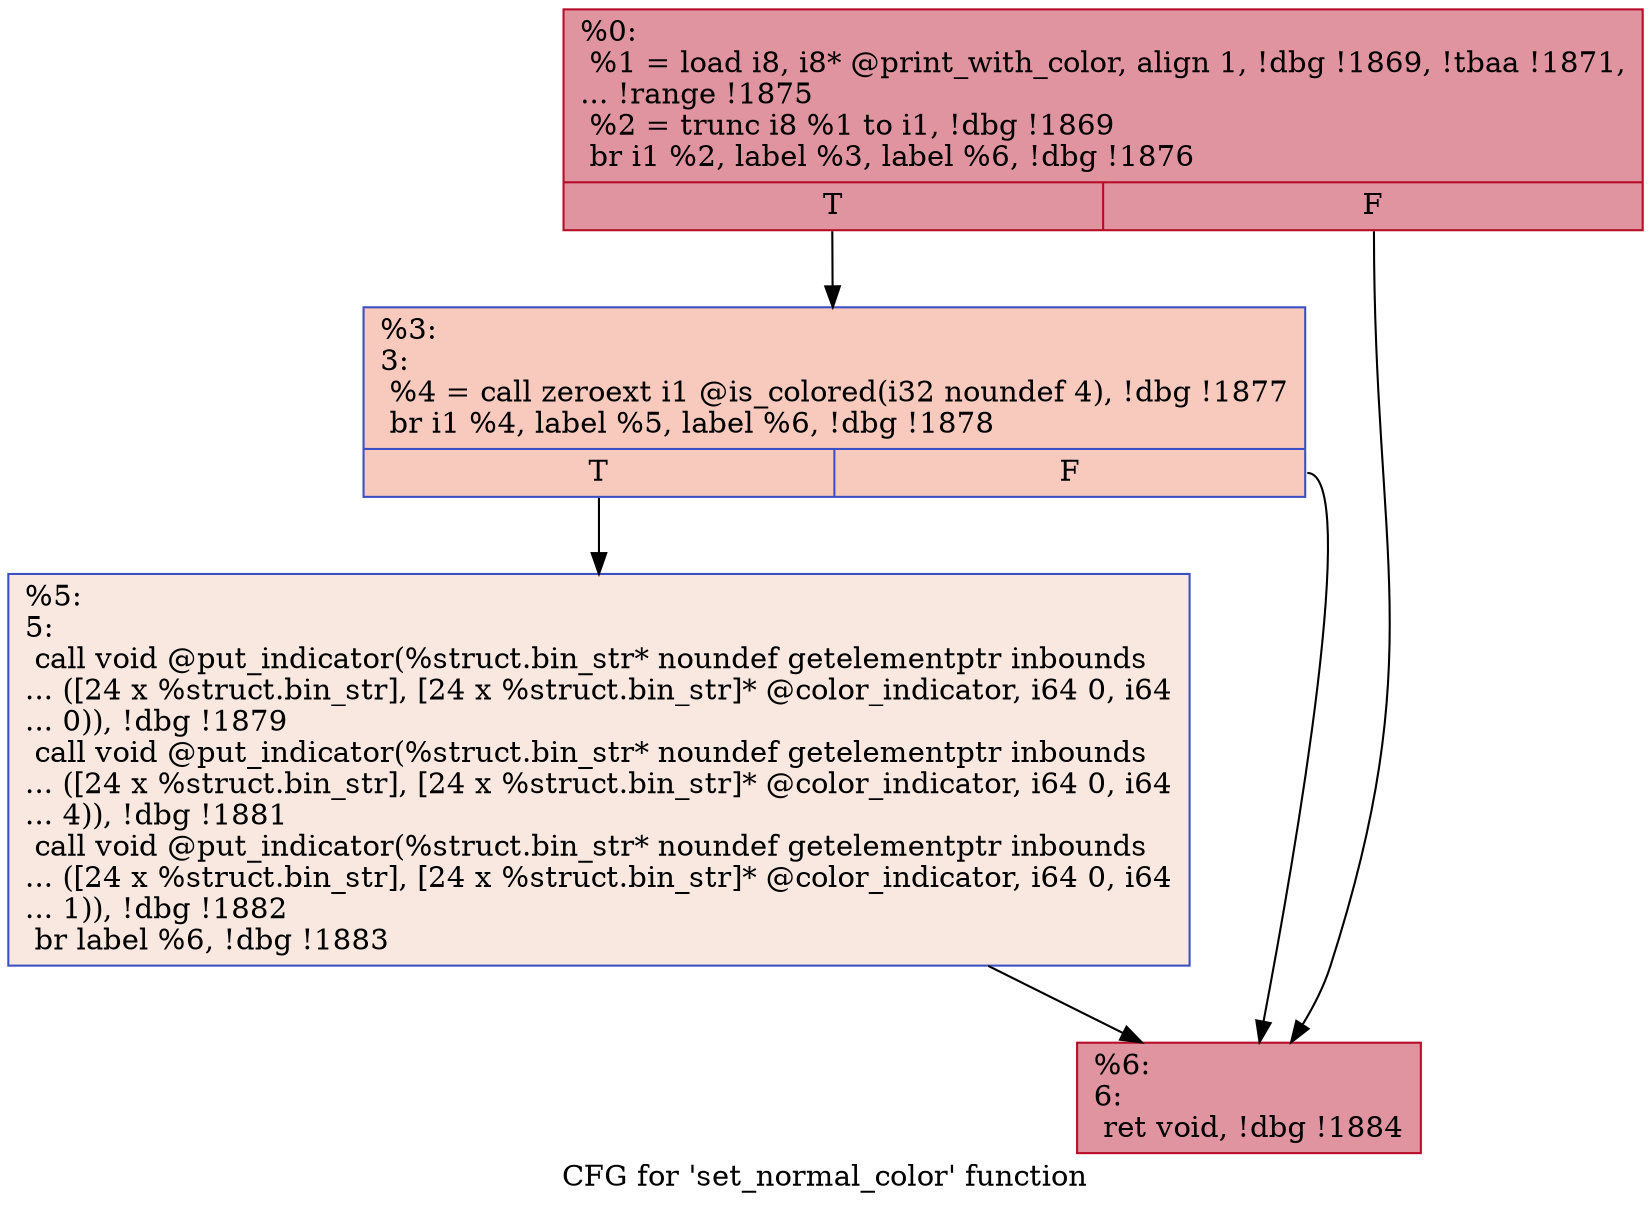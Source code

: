 digraph "CFG for 'set_normal_color' function" {
	label="CFG for 'set_normal_color' function";

	Node0x2049280 [shape=record,color="#b70d28ff", style=filled, fillcolor="#b70d2870",label="{%0:\l  %1 = load i8, i8* @print_with_color, align 1, !dbg !1869, !tbaa !1871,\l... !range !1875\l  %2 = trunc i8 %1 to i1, !dbg !1869\l  br i1 %2, label %3, label %6, !dbg !1876\l|{<s0>T|<s1>F}}"];
	Node0x2049280:s0 -> Node0x204f750;
	Node0x2049280:s1 -> Node0x204f820;
	Node0x204f750 [shape=record,color="#3d50c3ff", style=filled, fillcolor="#ef886b70",label="{%3:\l3:                                                \l  %4 = call zeroext i1 @is_colored(i32 noundef 4), !dbg !1877\l  br i1 %4, label %5, label %6, !dbg !1878\l|{<s0>T|<s1>F}}"];
	Node0x204f750:s0 -> Node0x204f7d0;
	Node0x204f750:s1 -> Node0x204f820;
	Node0x204f7d0 [shape=record,color="#3d50c3ff", style=filled, fillcolor="#f1ccb870",label="{%5:\l5:                                                \l  call void @put_indicator(%struct.bin_str* noundef getelementptr inbounds\l... ([24 x %struct.bin_str], [24 x %struct.bin_str]* @color_indicator, i64 0, i64\l... 0)), !dbg !1879\l  call void @put_indicator(%struct.bin_str* noundef getelementptr inbounds\l... ([24 x %struct.bin_str], [24 x %struct.bin_str]* @color_indicator, i64 0, i64\l... 4)), !dbg !1881\l  call void @put_indicator(%struct.bin_str* noundef getelementptr inbounds\l... ([24 x %struct.bin_str], [24 x %struct.bin_str]* @color_indicator, i64 0, i64\l... 1)), !dbg !1882\l  br label %6, !dbg !1883\l}"];
	Node0x204f7d0 -> Node0x204f820;
	Node0x204f820 [shape=record,color="#b70d28ff", style=filled, fillcolor="#b70d2870",label="{%6:\l6:                                                \l  ret void, !dbg !1884\l}"];
}
